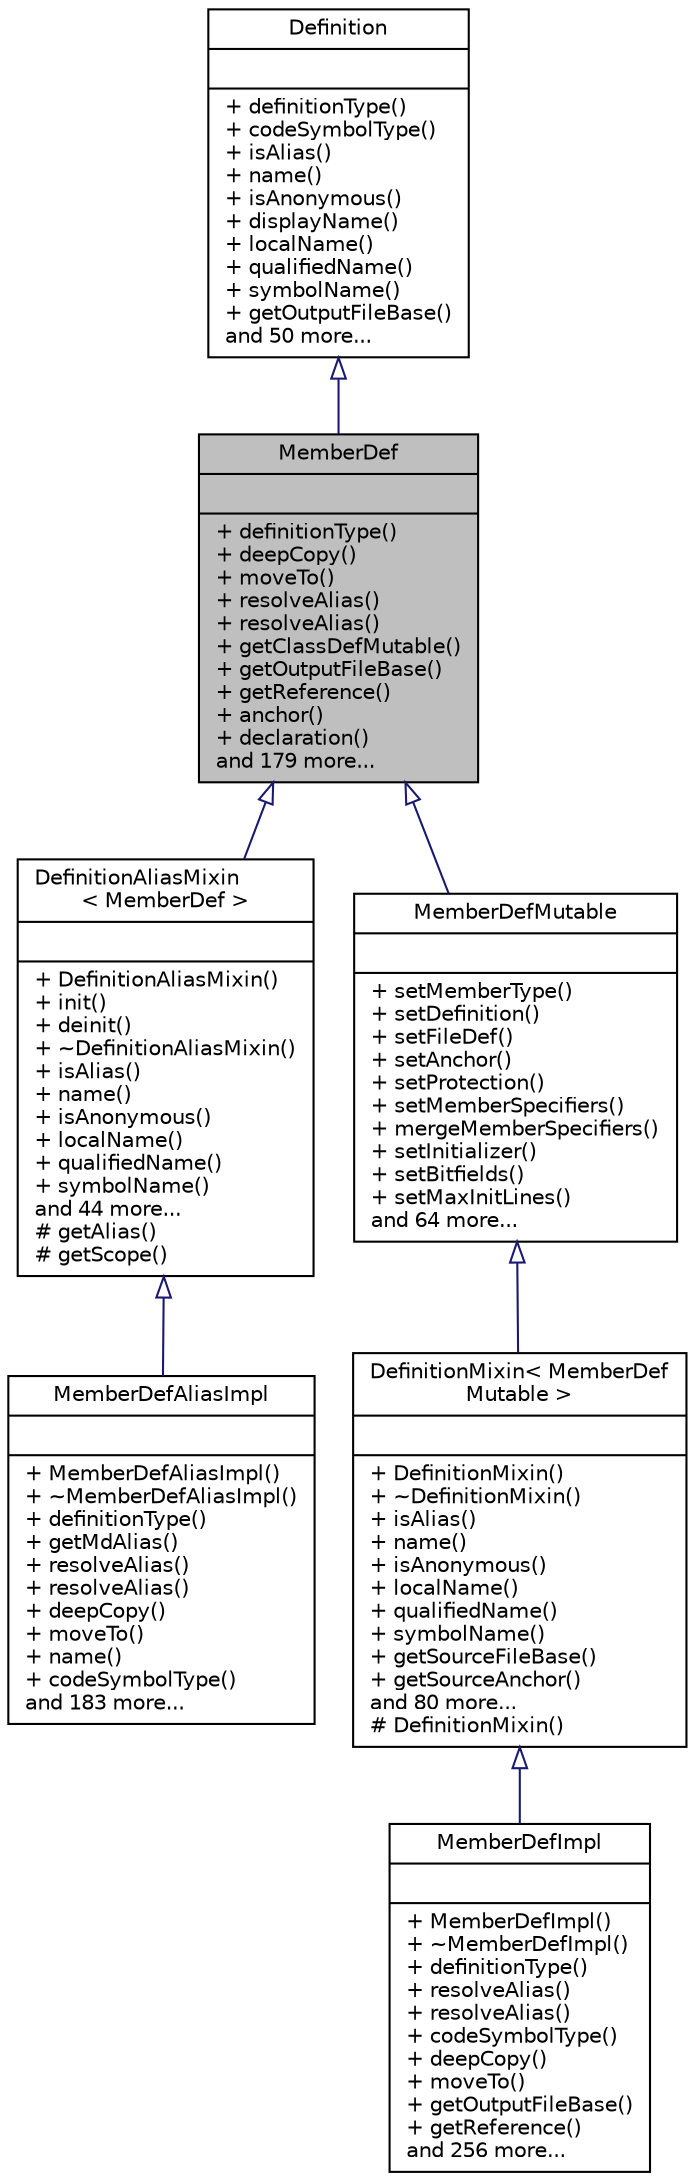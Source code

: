 digraph "MemberDef"
{
 // LATEX_PDF_SIZE
  edge [fontname="Helvetica",fontsize="10",labelfontname="Helvetica",labelfontsize="10"];
  node [fontname="Helvetica",fontsize="10",shape=record];
  Node1 [label="{MemberDef\n||+ definitionType()\l+ deepCopy()\l+ moveTo()\l+ resolveAlias()\l+ resolveAlias()\l+ getClassDefMutable()\l+ getOutputFileBase()\l+ getReference()\l+ anchor()\l+ declaration()\land 179 more...\l}",height=0.2,width=0.4,color="black", fillcolor="grey75", style="filled", fontcolor="black",tooltip=" "];
  Node2 -> Node1 [dir="back",color="midnightblue",fontsize="10",style="solid",arrowtail="onormal",fontname="Helvetica"];
  Node2 [label="{Definition\n||+ definitionType()\l+ codeSymbolType()\l+ isAlias()\l+ name()\l+ isAnonymous()\l+ displayName()\l+ localName()\l+ qualifiedName()\l+ symbolName()\l+ getOutputFileBase()\land 50 more...\l}",height=0.2,width=0.4,color="black", fillcolor="white", style="filled",URL="$classDefinition.html",tooltip=" "];
  Node1 -> Node3 [dir="back",color="midnightblue",fontsize="10",style="solid",arrowtail="onormal",fontname="Helvetica"];
  Node3 [label="{DefinitionAliasMixin\l\< MemberDef \>\n||+ DefinitionAliasMixin()\l+ init()\l+ deinit()\l+ ~DefinitionAliasMixin()\l+ isAlias()\l+ name()\l+ isAnonymous()\l+ localName()\l+ qualifiedName()\l+ symbolName()\land 44 more...\l# getAlias()\l# getScope()\l}",height=0.2,width=0.4,color="black", fillcolor="white", style="filled",URL="$classDefinitionAliasMixin.html",tooltip=" "];
  Node3 -> Node4 [dir="back",color="midnightblue",fontsize="10",style="solid",arrowtail="onormal",fontname="Helvetica"];
  Node4 [label="{MemberDefAliasImpl\n||+ MemberDefAliasImpl()\l+ ~MemberDefAliasImpl()\l+ definitionType()\l+ getMdAlias()\l+ resolveAlias()\l+ resolveAlias()\l+ deepCopy()\l+ moveTo()\l+ name()\l+ codeSymbolType()\land 183 more...\l}",height=0.2,width=0.4,color="black", fillcolor="white", style="filled",URL="$classMemberDefAliasImpl.html",tooltip=" "];
  Node1 -> Node5 [dir="back",color="midnightblue",fontsize="10",style="solid",arrowtail="onormal",fontname="Helvetica"];
  Node5 [label="{MemberDefMutable\n||+ setMemberType()\l+ setDefinition()\l+ setFileDef()\l+ setAnchor()\l+ setProtection()\l+ setMemberSpecifiers()\l+ mergeMemberSpecifiers()\l+ setInitializer()\l+ setBitfields()\l+ setMaxInitLines()\land 64 more...\l}",height=0.2,width=0.4,color="black", fillcolor="white", style="filled",URL="$classMemberDefMutable.html",tooltip=" "];
  Node5 -> Node6 [dir="back",color="midnightblue",fontsize="10",style="solid",arrowtail="onormal",fontname="Helvetica"];
  Node6 [label="{DefinitionMixin\< MemberDef\lMutable \>\n||+ DefinitionMixin()\l+ ~DefinitionMixin()\l+ isAlias()\l+ name()\l+ isAnonymous()\l+ localName()\l+ qualifiedName()\l+ symbolName()\l+ getSourceFileBase()\l+ getSourceAnchor()\land 80 more...\l# DefinitionMixin()\l}",height=0.2,width=0.4,color="black", fillcolor="white", style="filled",URL="$classDefinitionMixin.html",tooltip=" "];
  Node6 -> Node7 [dir="back",color="midnightblue",fontsize="10",style="solid",arrowtail="onormal",fontname="Helvetica"];
  Node7 [label="{MemberDefImpl\n||+ MemberDefImpl()\l+ ~MemberDefImpl()\l+ definitionType()\l+ resolveAlias()\l+ resolveAlias()\l+ codeSymbolType()\l+ deepCopy()\l+ moveTo()\l+ getOutputFileBase()\l+ getReference()\land 256 more...\l}",height=0.2,width=0.4,color="black", fillcolor="white", style="filled",URL="$classMemberDefImpl.html",tooltip=" "];
}
